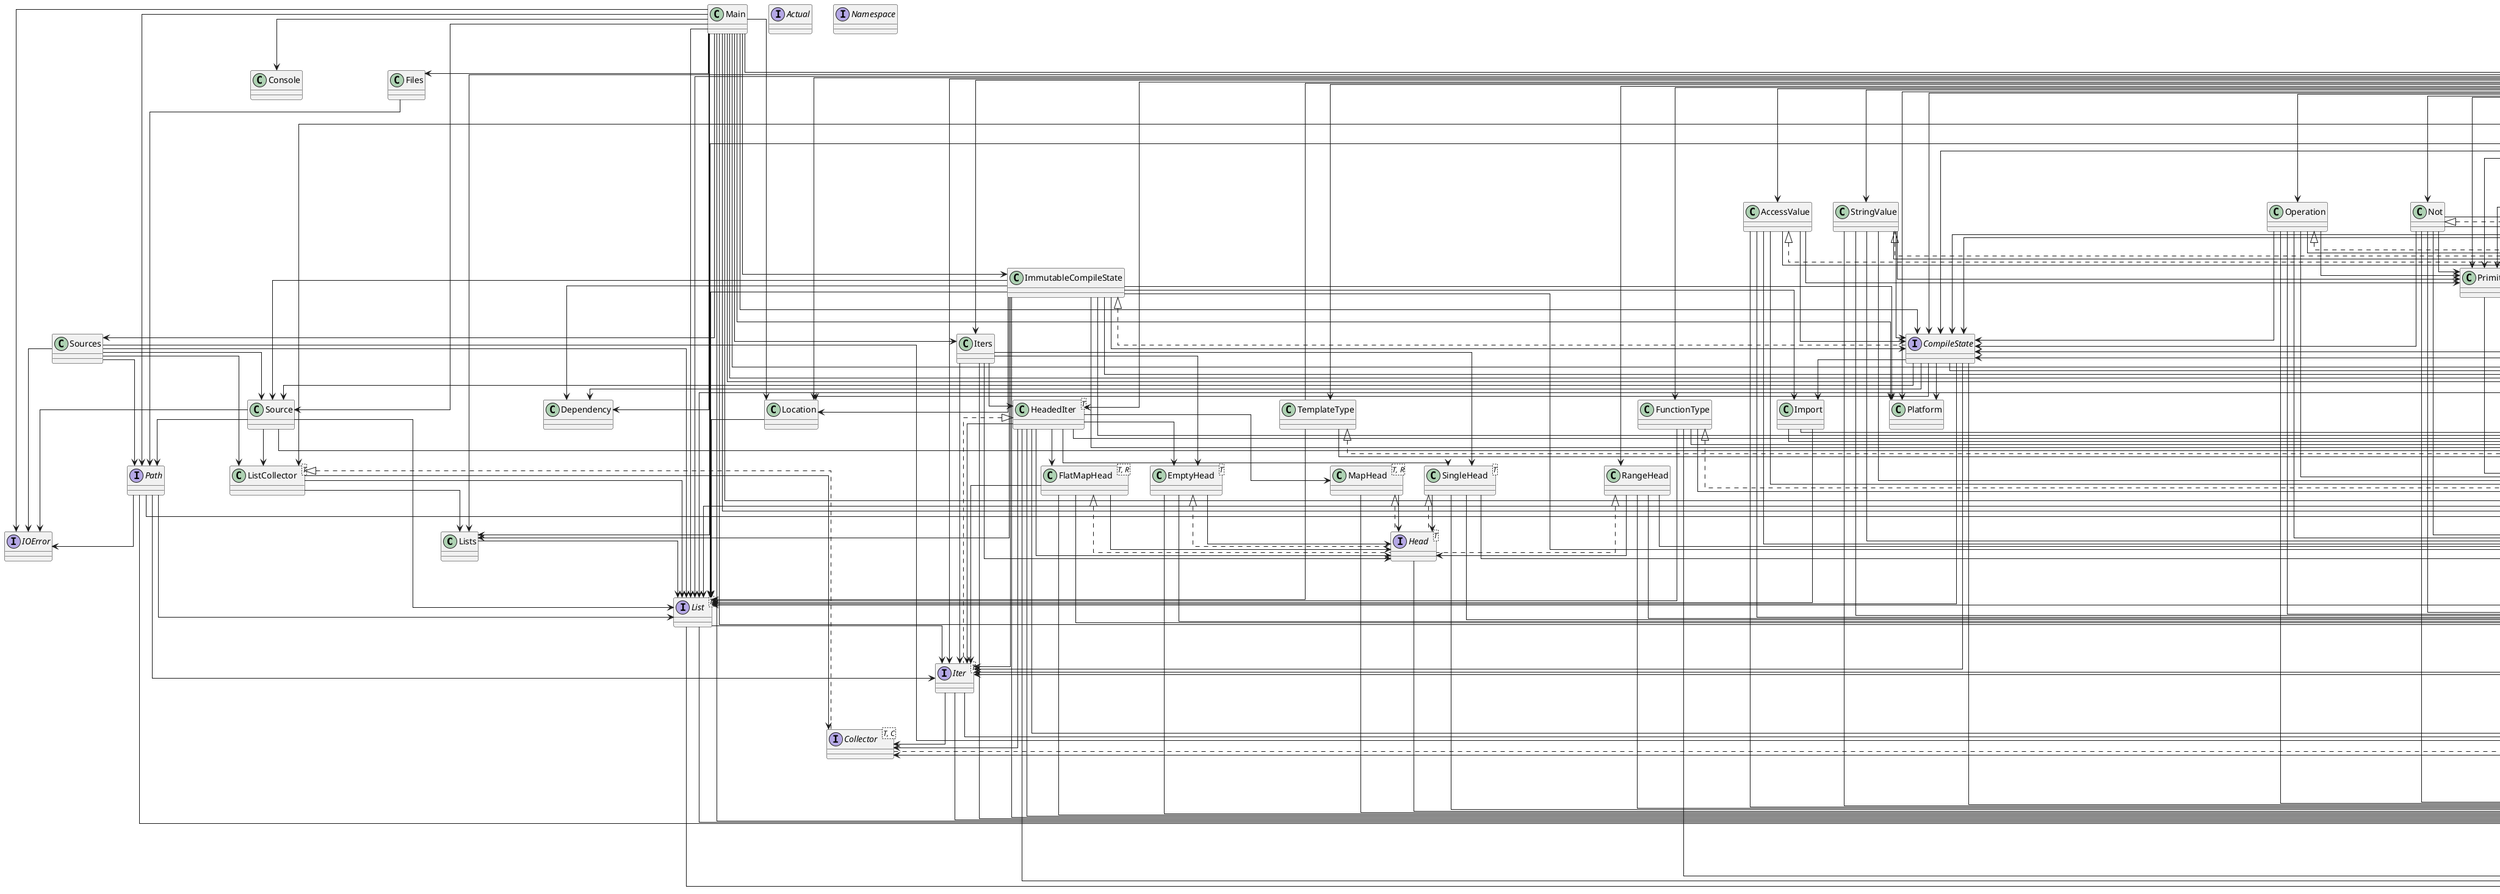 @startuml
skinparam linetype ortho
class Lists {
}
class Files {
}
interface Actual {
}
interface Namespace {
}
interface Collector<T, C> {
}
class EmptyHead<T> {
}
EmptyHead <|.. Head
class FlatMapHead<T, R> {
}
FlatMapHead <|.. Head
interface Head<T> {
}
class HeadedIter<T> {
}
HeadedIter <|.. Iter
class MapHead<T, R> {
}
MapHead <|.. Head
class RangeHead {
}
RangeHead <|.. Head
class SingleHead<T> {
}
SingleHead <|.. Head
interface Iter<T> {
}
class Iters {
}
class Joiner {
}
Joiner <|.. Collector
interface List<T> {
}
class ListCollector<T> {
}
ListCollector <|.. Collector
class Console {
}
interface IOError {
}
interface Path {
}
class None<T> {
}
None <|.. Option
interface Option<T> {
}
class Some<T> {
}
Some <|.. Option
class Err<T, X> {
}
Err <|.. Result
class Ok<T, X> {
}
Ok <|.. Result
interface Result<T, X> {
}
class Characters {
}
class Strings {
}
interface Tuple2<A, B> {
}
class Tuple2Impl<A, B> {
}
Tuple2Impl <|.. Tuple2
interface CompileState {
}
class ConstructionCaller {
}
ConstructionCaller <|.. Caller
class ConstructorHeader {
}
ConstructorHeader <|.. MethodHeader
class Definition {
}
interface MethodHeader {
}
interface Parameter {
}
class Dependency {
}
interface DivideState {
}
class ImmutableCompileState {
}
ImmutableCompileState <|.. CompileState
class ImmutableDivideState {
}
ImmutableDivideState <|.. DivideState
class Import {
}
class Placeholder {
}
class Symbol {
}
class Whitespace {
}
Whitespace <|.. Parameter
class FunctionType {
}
FunctionType <|.. Type
class PrimitiveType {
}
PrimitiveType <|.. Type
class TemplateType {
}
TemplateType <|.. Type
interface Type {
}
class VariadicType {
}
VariadicType <|.. Type
class AccessValue {
}
AccessValue <|.. Value
interface Argument {
}
interface Caller {
}
class Invokable {
}
Invokable <|.. Value
class Lambda {
}
Lambda <|.. Value
class Not {
}
Not <|.. Value
class Operation {
}
Operation <|.. Value
class StringValue {
}
StringValue <|.. Value
interface Value {
}
Value <|-- Argument
Value <|-- Caller
class Compiler {
}
class Source {
}
class Location {
}
class Main {
}
class Platform {
}
class Sources {
}
Lists --> List
Files --> Path
EmptyHead --> Head
EmptyHead --> Option
EmptyHead --> None
FlatMapHead --> Head
FlatMapHead --> Iter
FlatMapHead --> Option
FlatMapHead --> None
Head --> Option
HeadedIter --> Iter
HeadedIter --> Head
HeadedIter --> Option
HeadedIter --> Collector
HeadedIter --> MapHead
HeadedIter --> Tuple2
HeadedIter --> FlatMapHead
HeadedIter --> EmptyHead
HeadedIter --> Result
HeadedIter --> Ok
HeadedIter --> SingleHead
MapHead --> Head
MapHead --> Option
RangeHead --> Head
RangeHead --> Option
RangeHead --> None
RangeHead --> Some
SingleHead --> Head
SingleHead --> Option
SingleHead --> None
SingleHead --> Some
Iter --> Collector
Iter --> Option
Iter --> Result
Iters --> Iter
Iters --> Option
Iters --> HeadedIter
Iters --> EmptyHead
Iters --> Head
Iters --> SingleHead
Joiner --> Option
Joiner --> Collector
Joiner --> None
Joiner --> Some
List --> Iter
List --> Option
List --> Tuple2
ListCollector --> List
ListCollector --> Collector
ListCollector --> Lists
Path --> IOError
Path --> Option
Path --> Result
Path --> List
Path --> Iter
None --> Option
None --> Tuple2
None --> Tuple2Impl
Option --> Tuple2
Some --> Option
Some --> None
Some --> Tuple2
Some --> Tuple2Impl
Err --> Result
Err --> Option
Err --> Some
Ok --> Result
Ok --> Option
Ok --> None
Result --> Option
Tuple2Impl --> Tuple2
CompileState --> Import
CompileState --> Iter
CompileState --> Dependency
CompileState --> Source
CompileState --> Option
CompileState --> List
CompileState --> Location
CompileState --> Definition
CompileState --> Platform
ConstructionCaller --> Caller
ConstructionCaller --> Value
ConstructionCaller --> Option
ConstructionCaller --> None
ConstructorHeader --> MethodHeader
Definition --> List
Definition --> Type
Definition --> Option
Definition --> Some
Definition --> Joiner
Definition --> Compiler
Definition --> MethodHeader
Definition --> Strings
Parameter --> Definition
Parameter --> Option
DivideState --> Iter
DivideState --> Tuple2
DivideState --> Option
ImmutableCompileState --> CompileState
ImmutableCompileState --> Import
ImmutableCompileState --> List
ImmutableCompileState --> Definition
ImmutableCompileState --> Option
ImmutableCompileState --> Source
ImmutableCompileState --> Platform
ImmutableCompileState --> Dependency
ImmutableCompileState --> Joiner
ImmutableCompileState --> Iter
ImmutableCompileState --> Strings
ImmutableCompileState --> Location
ImmutableCompileState --> Lists
ImmutableCompileState --> Some
ImmutableDivideState --> DivideState
ImmutableDivideState --> List
ImmutableDivideState --> Iter
ImmutableDivideState --> Tuple2
ImmutableDivideState --> Option
ImmutableDivideState --> Strings
ImmutableDivideState --> None
ImmutableDivideState --> Some
ImmutableDivideState --> Tuple2Impl
Import --> List
Import --> Joiner
Import --> Strings
Placeholder --> Compiler
Placeholder --> Value
Placeholder --> Option
Placeholder --> None
Placeholder --> Definition
Placeholder --> Type
Placeholder --> CompileState
Placeholder --> PrimitiveType
Symbol --> Type
Symbol --> CompileState
Symbol --> Definition
Symbol --> PrimitiveType
Symbol --> Value
Symbol --> Option
Symbol --> Some
Symbol --> None
Whitespace --> Parameter
Whitespace --> Definition
Whitespace --> Option
Whitespace --> None
FunctionType --> Type
FunctionType --> List
FunctionType --> Tuple2
FunctionType --> Joiner
PrimitiveType --> Type
TemplateType --> Type
TemplateType --> List
TemplateType --> Compiler
VariadicType --> Type
AccessValue --> Value
AccessValue --> Option
AccessValue --> Some
AccessValue --> Type
AccessValue --> CompileState
AccessValue --> PrimitiveType
AccessValue --> None
Argument --> Value
Argument --> Option
Caller --> Value
Caller --> Option
Invokable --> Value
Invokable --> Caller
Invokable --> List
Invokable --> Joiner
Invokable --> Option
Invokable --> Some
Invokable --> None
Invokable --> Type
Invokable --> CompileState
Invokable --> PrimitiveType
Lambda --> Value
Lambda --> Definition
Lambda --> List
Lambda --> Joiner
Lambda --> Option
Lambda --> Some
Lambda --> None
Lambda --> Type
Lambda --> CompileState
Lambda --> PrimitiveType
Not --> Value
Not --> Option
Not --> Some
Not --> None
Not --> Type
Not --> CompileState
Not --> PrimitiveType
Operation --> Value
Operation --> Option
Operation --> Some
Operation --> None
Operation --> Type
Operation --> CompileState
Operation --> PrimitiveType
StringValue --> Value
StringValue --> Option
StringValue --> Some
StringValue --> None
StringValue --> Type
StringValue --> CompileState
StringValue --> PrimitiveType
Value --> Argument
Value --> Caller
Value --> Type
Value --> CompileState
Value --> Option
Compiler --> CompileState
Compiler --> Tuple2
Compiler --> DivideState
Compiler --> Some
Compiler --> List
Compiler --> Tuple2Impl
Compiler --> Lists
Compiler --> Option
Compiler --> Iter
Compiler --> None
Compiler --> Strings
Compiler --> Type
Compiler --> Definition
Compiler --> Parameter
Compiler --> Iters
Compiler --> ListCollector
Compiler --> Joiner
Compiler --> Platform
Compiler --> ConstructorHeader
Compiler --> MethodHeader
Compiler --> Value
Compiler --> ConstructionCaller
Compiler --> Caller
Compiler --> Argument
Compiler --> Invokable
Compiler --> StringValue
Compiler --> Not
Compiler --> Lambda
Compiler --> AccessValue
Compiler --> Operation
Compiler --> Symbol
Compiler --> HeadedIter
Compiler --> RangeHead
Compiler --> Characters
Compiler --> Whitespace
Compiler --> Placeholder
Compiler --> VariadicType
Compiler --> PrimitiveType
Compiler --> TemplateType
Compiler --> FunctionType
Compiler --> ImmutableDivideState
Compiler --> Location
Source --> Path
Source --> IOError
Source --> Result
Source --> List
Source --> ListCollector
Location --> List
Main --> Files
Main --> Sources
Main --> IOError
Main --> Console
Main --> CompileState
Main --> Result
Main --> Path
Main --> Iters
Main --> Platform
Main --> Source
Main --> List
Main --> Dependency
Main --> Joiner
Main --> Err
Main --> Location
Main --> Compiler
Main --> Ok
Main --> Tuple2Impl
Main --> Option
Main --> None
Main --> ImmutableCompileState
Main --> Lists
Sources --> Path
Sources --> Source
Sources --> List
Sources --> IOError
Sources --> Result
Sources --> ListCollector
@enduml